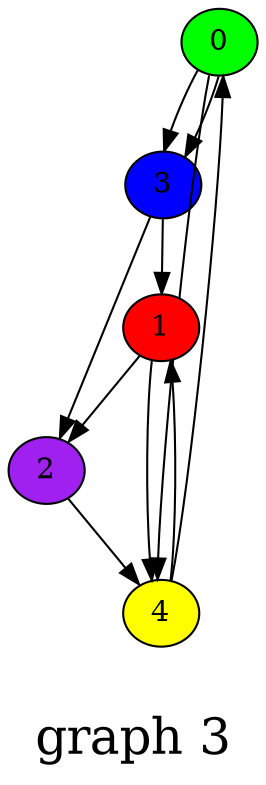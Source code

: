/*****
graph 3
*****/

digraph G {
  graph [splines=false overlap=false]
  node  [shape=ellipse, width=0.3, height=0.3]
  0 [style=filled, fillcolor="green"];
  1 [style=filled, fillcolor="red"];
  2 [style=filled, fillcolor="purple"];
  3 [style=filled, fillcolor="blue"];
  4 [style=filled, fillcolor="yellow"];
  0 -> 3;
  0 -> 4;
  0 -> 3;
  1 -> 4;
  1 -> 2;
  2 -> 4;
  3 -> 2;
  3 -> 1;
  4 -> 1;
  4 -> 0;
  label = "\ngraph 3\n";  fontsize=24;
}
